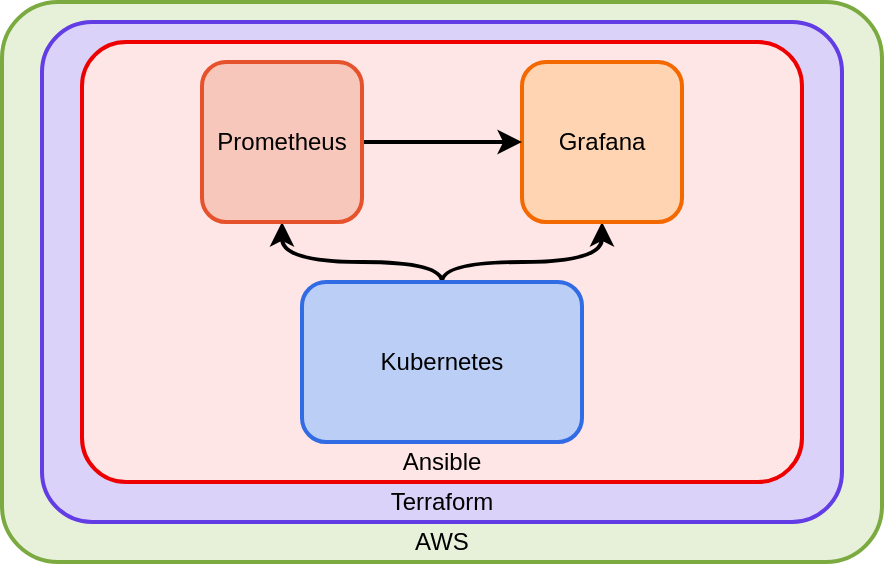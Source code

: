 <mxfile version="13.8.1"><diagram id="a0zW32-ElPhJY2eNlYlJ" name="Page-1"><mxGraphModel dx="630" dy="439" grid="1" gridSize="10" guides="1" tooltips="1" connect="1" arrows="1" fold="1" page="1" pageScale="1" pageWidth="850" pageHeight="1100" math="0" shadow="0"><root><mxCell id="0"/><mxCell id="1" parent="0"/><mxCell id="-WlFM-qHjQ4-EKvBd6X6-13" value="" style="whiteSpace=wrap;html=1;rounded=1;shadow=0;glass=0;sketch=0;strokeWidth=2;strokeColor=#7baa40;fillColor=#e7f1da;arcSize=10;" vertex="1" parent="1"><mxGeometry x="220" y="150" width="440" height="280" as="geometry"/></mxCell><mxCell id="-WlFM-qHjQ4-EKvBd6X6-11" value="" style="whiteSpace=wrap;html=1;rounded=1;shadow=0;glass=0;sketch=0;strokeColor=#623CE4;strokeWidth=2;fillColor=#dbd2f9;arcSize=10;" vertex="1" parent="1"><mxGeometry x="240" y="160" width="400" height="250" as="geometry"/></mxCell><mxCell id="-WlFM-qHjQ4-EKvBd6X6-12" value="" style="whiteSpace=wrap;html=1;rounded=1;shadow=0;glass=0;sketch=0;strokeWidth=2;strokeColor=#EE0000;arcSize=10;fillColor=#ffe6e6;" vertex="1" parent="1"><mxGeometry x="260" y="170" width="360" height="220" as="geometry"/></mxCell><mxCell id="-WlFM-qHjQ4-EKvBd6X6-5" style="edgeStyle=orthogonalEdgeStyle;orthogonalLoop=1;jettySize=auto;html=1;exitX=0.5;exitY=0;exitDx=0;exitDy=0;entryX=0.5;entryY=1;entryDx=0;entryDy=0;strokeWidth=2;curved=1;" edge="1" parent="1" source="-WlFM-qHjQ4-EKvBd6X6-1" target="-WlFM-qHjQ4-EKvBd6X6-4"><mxGeometry relative="1" as="geometry"><Array as="points"><mxPoint x="440" y="280"/><mxPoint x="360" y="280"/></Array></mxGeometry></mxCell><mxCell id="-WlFM-qHjQ4-EKvBd6X6-15" style="edgeStyle=orthogonalEdgeStyle;curved=1;orthogonalLoop=1;jettySize=auto;html=1;exitX=0.5;exitY=0;exitDx=0;exitDy=0;entryX=0.5;entryY=1;entryDx=0;entryDy=0;strokeColor=#000000;strokeWidth=2;" edge="1" parent="1" source="-WlFM-qHjQ4-EKvBd6X6-1" target="-WlFM-qHjQ4-EKvBd6X6-3"><mxGeometry relative="1" as="geometry"><Array as="points"><mxPoint x="440" y="280"/><mxPoint x="520" y="280"/></Array></mxGeometry></mxCell><mxCell id="-WlFM-qHjQ4-EKvBd6X6-1" value="Kubernetes" style="whiteSpace=wrap;html=1;rounded=1;strokeWidth=2;strokeColor=#326CE5;fillColor=#bbcef6;" vertex="1" parent="1"><mxGeometry x="370" y="290" width="140" height="80" as="geometry"/></mxCell><mxCell id="-WlFM-qHjQ4-EKvBd6X6-3" value="&lt;div&gt;Grafana&lt;/div&gt;" style="whiteSpace=wrap;html=1;aspect=fixed;rounded=1;strokeWidth=2;strokeColor=#F46800;fillColor=#ffd4b3;shadow=0;glass=0;sketch=0;" vertex="1" parent="1"><mxGeometry x="480" y="180" width="80" height="80" as="geometry"/></mxCell><mxCell id="-WlFM-qHjQ4-EKvBd6X6-6" style="edgeStyle=orthogonalEdgeStyle;orthogonalLoop=1;jettySize=auto;html=1;exitX=1;exitY=0.5;exitDx=0;exitDy=0;entryX=0;entryY=0.5;entryDx=0;entryDy=0;strokeWidth=2;curved=1;" edge="1" parent="1" source="-WlFM-qHjQ4-EKvBd6X6-4" target="-WlFM-qHjQ4-EKvBd6X6-3"><mxGeometry relative="1" as="geometry"/></mxCell><mxCell id="-WlFM-qHjQ4-EKvBd6X6-4" value="Prometheus" style="whiteSpace=wrap;html=1;aspect=fixed;rounded=1;strokeWidth=2;strokeColor=#E6522C;fillColor=#f7c7bb;" vertex="1" parent="1"><mxGeometry x="320" y="180" width="80" height="80" as="geometry"/></mxCell><mxCell id="-WlFM-qHjQ4-EKvBd6X6-8" value="Ansible" style="text;html=1;strokeColor=none;fillColor=none;align=center;verticalAlign=middle;whiteSpace=wrap;rounded=0;" vertex="1" parent="1"><mxGeometry x="420" y="370" width="40" height="20" as="geometry"/></mxCell><mxCell id="-WlFM-qHjQ4-EKvBd6X6-10" value="Terraform" style="text;html=1;strokeColor=none;fillColor=none;align=center;verticalAlign=middle;whiteSpace=wrap;rounded=0;shadow=0;glass=0;sketch=0;" vertex="1" parent="1"><mxGeometry x="420" y="390" width="40" height="20" as="geometry"/></mxCell><mxCell id="-WlFM-qHjQ4-EKvBd6X6-14" value="AWS" style="text;html=1;strokeColor=none;fillColor=none;align=center;verticalAlign=middle;whiteSpace=wrap;rounded=0;shadow=0;glass=0;sketch=0;" vertex="1" parent="1"><mxGeometry x="420" y="410" width="40" height="20" as="geometry"/></mxCell></root></mxGraphModel></diagram></mxfile>